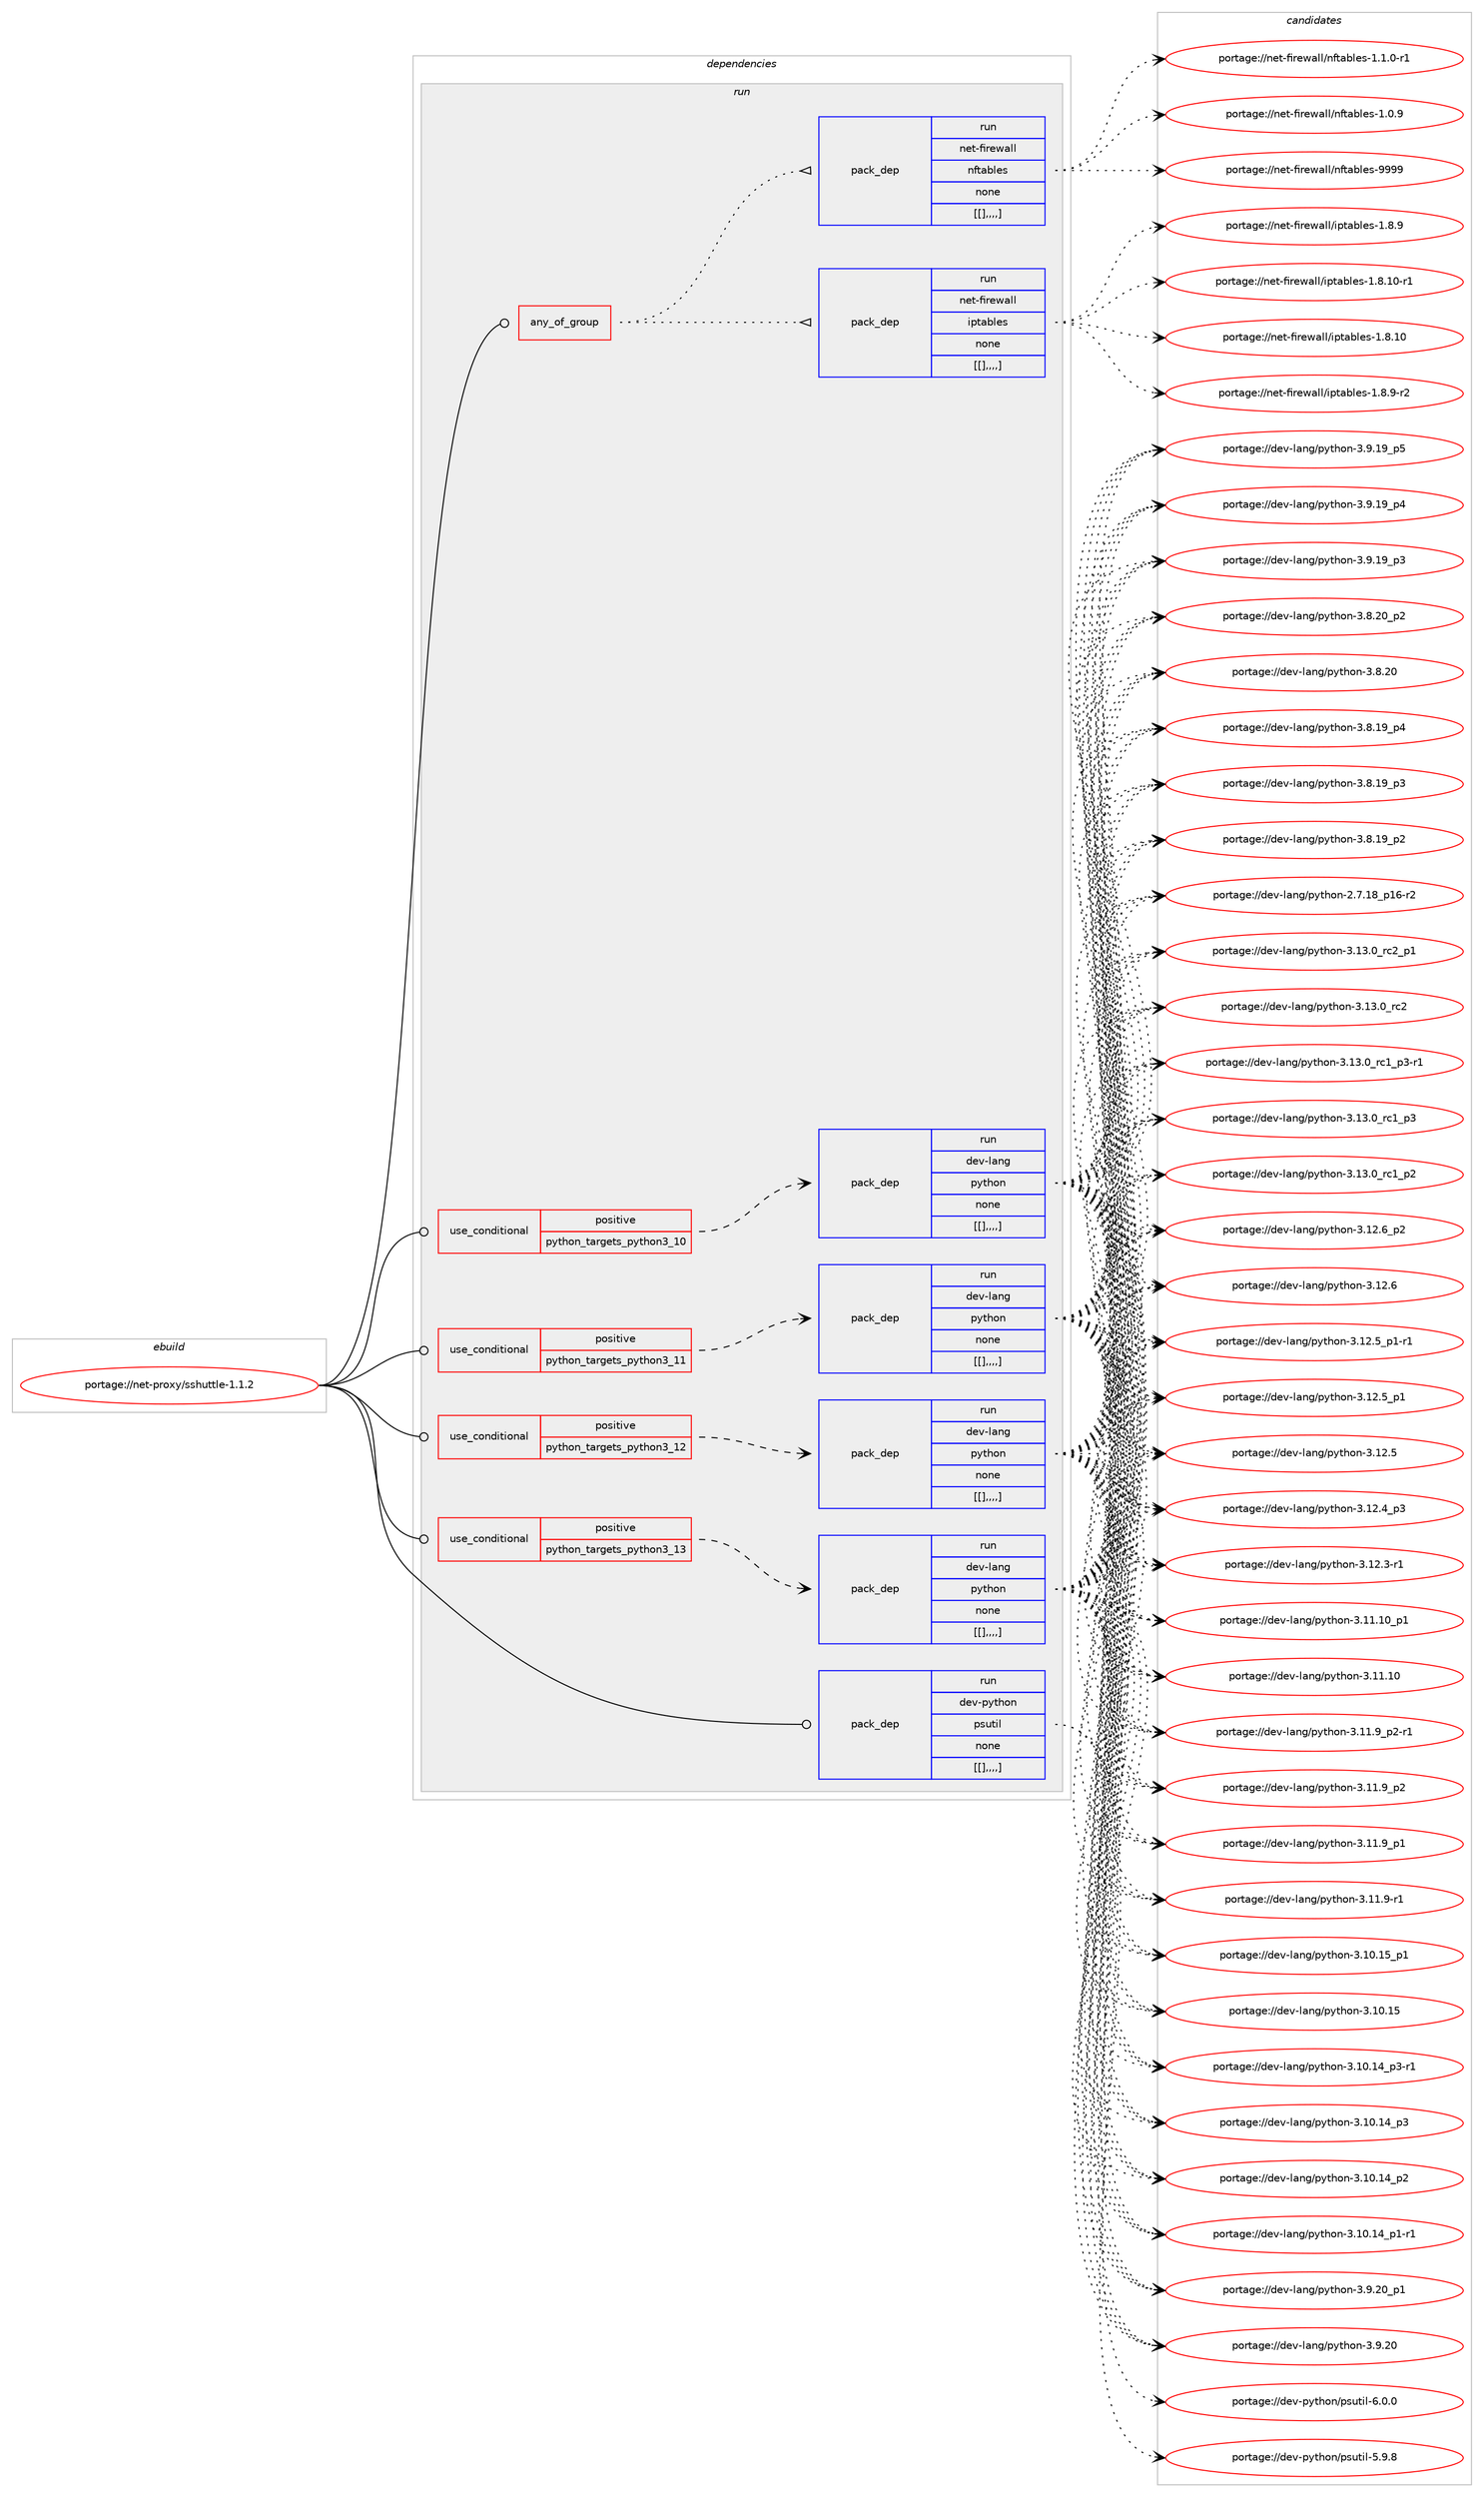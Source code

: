 digraph prolog {

# *************
# Graph options
# *************

newrank=true;
concentrate=true;
compound=true;
graph [rankdir=LR,fontname=Helvetica,fontsize=10,ranksep=1.5];#, ranksep=2.5, nodesep=0.2];
edge  [arrowhead=vee];
node  [fontname=Helvetica,fontsize=10];

# **********
# The ebuild
# **********

subgraph cluster_leftcol {
color=gray;
label=<<i>ebuild</i>>;
id [label="portage://net-proxy/sshuttle-1.1.2", color=red, width=4, href="../net-proxy/sshuttle-1.1.2.svg"];
}

# ****************
# The dependencies
# ****************

subgraph cluster_midcol {
color=gray;
label=<<i>dependencies</i>>;
subgraph cluster_compile {
fillcolor="#eeeeee";
style=filled;
label=<<i>compile</i>>;
}
subgraph cluster_compileandrun {
fillcolor="#eeeeee";
style=filled;
label=<<i>compile and run</i>>;
}
subgraph cluster_run {
fillcolor="#eeeeee";
style=filled;
label=<<i>run</i>>;
subgraph any2621 {
dependency394891 [label=<<TABLE BORDER="0" CELLBORDER="1" CELLSPACING="0" CELLPADDING="4"><TR><TD CELLPADDING="10">any_of_group</TD></TR></TABLE>>, shape=none, color=red];subgraph pack286696 {
dependency394892 [label=<<TABLE BORDER="0" CELLBORDER="1" CELLSPACING="0" CELLPADDING="4" WIDTH="220"><TR><TD ROWSPAN="6" CELLPADDING="30">pack_dep</TD></TR><TR><TD WIDTH="110">run</TD></TR><TR><TD>net-firewall</TD></TR><TR><TD>iptables</TD></TR><TR><TD>none</TD></TR><TR><TD>[[],,,,]</TD></TR></TABLE>>, shape=none, color=blue];
}
dependency394891:e -> dependency394892:w [weight=20,style="dotted",arrowhead="oinv"];
subgraph pack286697 {
dependency394893 [label=<<TABLE BORDER="0" CELLBORDER="1" CELLSPACING="0" CELLPADDING="4" WIDTH="220"><TR><TD ROWSPAN="6" CELLPADDING="30">pack_dep</TD></TR><TR><TD WIDTH="110">run</TD></TR><TR><TD>net-firewall</TD></TR><TR><TD>nftables</TD></TR><TR><TD>none</TD></TR><TR><TD>[[],,,,]</TD></TR></TABLE>>, shape=none, color=blue];
}
dependency394891:e -> dependency394893:w [weight=20,style="dotted",arrowhead="oinv"];
}
id:e -> dependency394891:w [weight=20,style="solid",arrowhead="odot"];
subgraph cond105385 {
dependency394894 [label=<<TABLE BORDER="0" CELLBORDER="1" CELLSPACING="0" CELLPADDING="4"><TR><TD ROWSPAN="3" CELLPADDING="10">use_conditional</TD></TR><TR><TD>positive</TD></TR><TR><TD>python_targets_python3_10</TD></TR></TABLE>>, shape=none, color=red];
subgraph pack286698 {
dependency394895 [label=<<TABLE BORDER="0" CELLBORDER="1" CELLSPACING="0" CELLPADDING="4" WIDTH="220"><TR><TD ROWSPAN="6" CELLPADDING="30">pack_dep</TD></TR><TR><TD WIDTH="110">run</TD></TR><TR><TD>dev-lang</TD></TR><TR><TD>python</TD></TR><TR><TD>none</TD></TR><TR><TD>[[],,,,]</TD></TR></TABLE>>, shape=none, color=blue];
}
dependency394894:e -> dependency394895:w [weight=20,style="dashed",arrowhead="vee"];
}
id:e -> dependency394894:w [weight=20,style="solid",arrowhead="odot"];
subgraph cond105386 {
dependency394896 [label=<<TABLE BORDER="0" CELLBORDER="1" CELLSPACING="0" CELLPADDING="4"><TR><TD ROWSPAN="3" CELLPADDING="10">use_conditional</TD></TR><TR><TD>positive</TD></TR><TR><TD>python_targets_python3_11</TD></TR></TABLE>>, shape=none, color=red];
subgraph pack286699 {
dependency394897 [label=<<TABLE BORDER="0" CELLBORDER="1" CELLSPACING="0" CELLPADDING="4" WIDTH="220"><TR><TD ROWSPAN="6" CELLPADDING="30">pack_dep</TD></TR><TR><TD WIDTH="110">run</TD></TR><TR><TD>dev-lang</TD></TR><TR><TD>python</TD></TR><TR><TD>none</TD></TR><TR><TD>[[],,,,]</TD></TR></TABLE>>, shape=none, color=blue];
}
dependency394896:e -> dependency394897:w [weight=20,style="dashed",arrowhead="vee"];
}
id:e -> dependency394896:w [weight=20,style="solid",arrowhead="odot"];
subgraph cond105387 {
dependency394898 [label=<<TABLE BORDER="0" CELLBORDER="1" CELLSPACING="0" CELLPADDING="4"><TR><TD ROWSPAN="3" CELLPADDING="10">use_conditional</TD></TR><TR><TD>positive</TD></TR><TR><TD>python_targets_python3_12</TD></TR></TABLE>>, shape=none, color=red];
subgraph pack286700 {
dependency394899 [label=<<TABLE BORDER="0" CELLBORDER="1" CELLSPACING="0" CELLPADDING="4" WIDTH="220"><TR><TD ROWSPAN="6" CELLPADDING="30">pack_dep</TD></TR><TR><TD WIDTH="110">run</TD></TR><TR><TD>dev-lang</TD></TR><TR><TD>python</TD></TR><TR><TD>none</TD></TR><TR><TD>[[],,,,]</TD></TR></TABLE>>, shape=none, color=blue];
}
dependency394898:e -> dependency394899:w [weight=20,style="dashed",arrowhead="vee"];
}
id:e -> dependency394898:w [weight=20,style="solid",arrowhead="odot"];
subgraph cond105388 {
dependency394900 [label=<<TABLE BORDER="0" CELLBORDER="1" CELLSPACING="0" CELLPADDING="4"><TR><TD ROWSPAN="3" CELLPADDING="10">use_conditional</TD></TR><TR><TD>positive</TD></TR><TR><TD>python_targets_python3_13</TD></TR></TABLE>>, shape=none, color=red];
subgraph pack286701 {
dependency394901 [label=<<TABLE BORDER="0" CELLBORDER="1" CELLSPACING="0" CELLPADDING="4" WIDTH="220"><TR><TD ROWSPAN="6" CELLPADDING="30">pack_dep</TD></TR><TR><TD WIDTH="110">run</TD></TR><TR><TD>dev-lang</TD></TR><TR><TD>python</TD></TR><TR><TD>none</TD></TR><TR><TD>[[],,,,]</TD></TR></TABLE>>, shape=none, color=blue];
}
dependency394900:e -> dependency394901:w [weight=20,style="dashed",arrowhead="vee"];
}
id:e -> dependency394900:w [weight=20,style="solid",arrowhead="odot"];
subgraph pack286702 {
dependency394902 [label=<<TABLE BORDER="0" CELLBORDER="1" CELLSPACING="0" CELLPADDING="4" WIDTH="220"><TR><TD ROWSPAN="6" CELLPADDING="30">pack_dep</TD></TR><TR><TD WIDTH="110">run</TD></TR><TR><TD>dev-python</TD></TR><TR><TD>psutil</TD></TR><TR><TD>none</TD></TR><TR><TD>[[],,,,]</TD></TR></TABLE>>, shape=none, color=blue];
}
id:e -> dependency394902:w [weight=20,style="solid",arrowhead="odot"];
}
}

# **************
# The candidates
# **************

subgraph cluster_choices {
rank=same;
color=gray;
label=<<i>candidates</i>>;

subgraph choice286696 {
color=black;
nodesep=1;
choice1101011164510210511410111997108108471051121169798108101115454946564649484511449 [label="portage://net-firewall/iptables-1.8.10-r1", color=red, width=4,href="../net-firewall/iptables-1.8.10-r1.svg"];
choice110101116451021051141011199710810847105112116979810810111545494656464948 [label="portage://net-firewall/iptables-1.8.10", color=red, width=4,href="../net-firewall/iptables-1.8.10.svg"];
choice11010111645102105114101119971081084710511211697981081011154549465646574511450 [label="portage://net-firewall/iptables-1.8.9-r2", color=red, width=4,href="../net-firewall/iptables-1.8.9-r2.svg"];
choice1101011164510210511410111997108108471051121169798108101115454946564657 [label="portage://net-firewall/iptables-1.8.9", color=red, width=4,href="../net-firewall/iptables-1.8.9.svg"];
dependency394892:e -> choice1101011164510210511410111997108108471051121169798108101115454946564649484511449:w [style=dotted,weight="100"];
dependency394892:e -> choice110101116451021051141011199710810847105112116979810810111545494656464948:w [style=dotted,weight="100"];
dependency394892:e -> choice11010111645102105114101119971081084710511211697981081011154549465646574511450:w [style=dotted,weight="100"];
dependency394892:e -> choice1101011164510210511410111997108108471051121169798108101115454946564657:w [style=dotted,weight="100"];
}
subgraph choice286697 {
color=black;
nodesep=1;
choice11010111645102105114101119971081084711010211697981081011154557575757 [label="portage://net-firewall/nftables-9999", color=red, width=4,href="../net-firewall/nftables-9999.svg"];
choice11010111645102105114101119971081084711010211697981081011154549464946484511449 [label="portage://net-firewall/nftables-1.1.0-r1", color=red, width=4,href="../net-firewall/nftables-1.1.0-r1.svg"];
choice1101011164510210511410111997108108471101021169798108101115454946484657 [label="portage://net-firewall/nftables-1.0.9", color=red, width=4,href="../net-firewall/nftables-1.0.9.svg"];
dependency394893:e -> choice11010111645102105114101119971081084711010211697981081011154557575757:w [style=dotted,weight="100"];
dependency394893:e -> choice11010111645102105114101119971081084711010211697981081011154549464946484511449:w [style=dotted,weight="100"];
dependency394893:e -> choice1101011164510210511410111997108108471101021169798108101115454946484657:w [style=dotted,weight="100"];
}
subgraph choice286698 {
color=black;
nodesep=1;
choice100101118451089711010347112121116104111110455146495146489511499509511249 [label="portage://dev-lang/python-3.13.0_rc2_p1", color=red, width=4,href="../dev-lang/python-3.13.0_rc2_p1.svg"];
choice10010111845108971101034711212111610411111045514649514648951149950 [label="portage://dev-lang/python-3.13.0_rc2", color=red, width=4,href="../dev-lang/python-3.13.0_rc2.svg"];
choice1001011184510897110103471121211161041111104551464951464895114994995112514511449 [label="portage://dev-lang/python-3.13.0_rc1_p3-r1", color=red, width=4,href="../dev-lang/python-3.13.0_rc1_p3-r1.svg"];
choice100101118451089711010347112121116104111110455146495146489511499499511251 [label="portage://dev-lang/python-3.13.0_rc1_p3", color=red, width=4,href="../dev-lang/python-3.13.0_rc1_p3.svg"];
choice100101118451089711010347112121116104111110455146495146489511499499511250 [label="portage://dev-lang/python-3.13.0_rc1_p2", color=red, width=4,href="../dev-lang/python-3.13.0_rc1_p2.svg"];
choice100101118451089711010347112121116104111110455146495046549511250 [label="portage://dev-lang/python-3.12.6_p2", color=red, width=4,href="../dev-lang/python-3.12.6_p2.svg"];
choice10010111845108971101034711212111610411111045514649504654 [label="portage://dev-lang/python-3.12.6", color=red, width=4,href="../dev-lang/python-3.12.6.svg"];
choice1001011184510897110103471121211161041111104551464950465395112494511449 [label="portage://dev-lang/python-3.12.5_p1-r1", color=red, width=4,href="../dev-lang/python-3.12.5_p1-r1.svg"];
choice100101118451089711010347112121116104111110455146495046539511249 [label="portage://dev-lang/python-3.12.5_p1", color=red, width=4,href="../dev-lang/python-3.12.5_p1.svg"];
choice10010111845108971101034711212111610411111045514649504653 [label="portage://dev-lang/python-3.12.5", color=red, width=4,href="../dev-lang/python-3.12.5.svg"];
choice100101118451089711010347112121116104111110455146495046529511251 [label="portage://dev-lang/python-3.12.4_p3", color=red, width=4,href="../dev-lang/python-3.12.4_p3.svg"];
choice100101118451089711010347112121116104111110455146495046514511449 [label="portage://dev-lang/python-3.12.3-r1", color=red, width=4,href="../dev-lang/python-3.12.3-r1.svg"];
choice10010111845108971101034711212111610411111045514649494649489511249 [label="portage://dev-lang/python-3.11.10_p1", color=red, width=4,href="../dev-lang/python-3.11.10_p1.svg"];
choice1001011184510897110103471121211161041111104551464949464948 [label="portage://dev-lang/python-3.11.10", color=red, width=4,href="../dev-lang/python-3.11.10.svg"];
choice1001011184510897110103471121211161041111104551464949465795112504511449 [label="portage://dev-lang/python-3.11.9_p2-r1", color=red, width=4,href="../dev-lang/python-3.11.9_p2-r1.svg"];
choice100101118451089711010347112121116104111110455146494946579511250 [label="portage://dev-lang/python-3.11.9_p2", color=red, width=4,href="../dev-lang/python-3.11.9_p2.svg"];
choice100101118451089711010347112121116104111110455146494946579511249 [label="portage://dev-lang/python-3.11.9_p1", color=red, width=4,href="../dev-lang/python-3.11.9_p1.svg"];
choice100101118451089711010347112121116104111110455146494946574511449 [label="portage://dev-lang/python-3.11.9-r1", color=red, width=4,href="../dev-lang/python-3.11.9-r1.svg"];
choice10010111845108971101034711212111610411111045514649484649539511249 [label="portage://dev-lang/python-3.10.15_p1", color=red, width=4,href="../dev-lang/python-3.10.15_p1.svg"];
choice1001011184510897110103471121211161041111104551464948464953 [label="portage://dev-lang/python-3.10.15", color=red, width=4,href="../dev-lang/python-3.10.15.svg"];
choice100101118451089711010347112121116104111110455146494846495295112514511449 [label="portage://dev-lang/python-3.10.14_p3-r1", color=red, width=4,href="../dev-lang/python-3.10.14_p3-r1.svg"];
choice10010111845108971101034711212111610411111045514649484649529511251 [label="portage://dev-lang/python-3.10.14_p3", color=red, width=4,href="../dev-lang/python-3.10.14_p3.svg"];
choice10010111845108971101034711212111610411111045514649484649529511250 [label="portage://dev-lang/python-3.10.14_p2", color=red, width=4,href="../dev-lang/python-3.10.14_p2.svg"];
choice100101118451089711010347112121116104111110455146494846495295112494511449 [label="portage://dev-lang/python-3.10.14_p1-r1", color=red, width=4,href="../dev-lang/python-3.10.14_p1-r1.svg"];
choice100101118451089711010347112121116104111110455146574650489511249 [label="portage://dev-lang/python-3.9.20_p1", color=red, width=4,href="../dev-lang/python-3.9.20_p1.svg"];
choice10010111845108971101034711212111610411111045514657465048 [label="portage://dev-lang/python-3.9.20", color=red, width=4,href="../dev-lang/python-3.9.20.svg"];
choice100101118451089711010347112121116104111110455146574649579511253 [label="portage://dev-lang/python-3.9.19_p5", color=red, width=4,href="../dev-lang/python-3.9.19_p5.svg"];
choice100101118451089711010347112121116104111110455146574649579511252 [label="portage://dev-lang/python-3.9.19_p4", color=red, width=4,href="../dev-lang/python-3.9.19_p4.svg"];
choice100101118451089711010347112121116104111110455146574649579511251 [label="portage://dev-lang/python-3.9.19_p3", color=red, width=4,href="../dev-lang/python-3.9.19_p3.svg"];
choice100101118451089711010347112121116104111110455146564650489511250 [label="portage://dev-lang/python-3.8.20_p2", color=red, width=4,href="../dev-lang/python-3.8.20_p2.svg"];
choice10010111845108971101034711212111610411111045514656465048 [label="portage://dev-lang/python-3.8.20", color=red, width=4,href="../dev-lang/python-3.8.20.svg"];
choice100101118451089711010347112121116104111110455146564649579511252 [label="portage://dev-lang/python-3.8.19_p4", color=red, width=4,href="../dev-lang/python-3.8.19_p4.svg"];
choice100101118451089711010347112121116104111110455146564649579511251 [label="portage://dev-lang/python-3.8.19_p3", color=red, width=4,href="../dev-lang/python-3.8.19_p3.svg"];
choice100101118451089711010347112121116104111110455146564649579511250 [label="portage://dev-lang/python-3.8.19_p2", color=red, width=4,href="../dev-lang/python-3.8.19_p2.svg"];
choice100101118451089711010347112121116104111110455046554649569511249544511450 [label="portage://dev-lang/python-2.7.18_p16-r2", color=red, width=4,href="../dev-lang/python-2.7.18_p16-r2.svg"];
dependency394895:e -> choice100101118451089711010347112121116104111110455146495146489511499509511249:w [style=dotted,weight="100"];
dependency394895:e -> choice10010111845108971101034711212111610411111045514649514648951149950:w [style=dotted,weight="100"];
dependency394895:e -> choice1001011184510897110103471121211161041111104551464951464895114994995112514511449:w [style=dotted,weight="100"];
dependency394895:e -> choice100101118451089711010347112121116104111110455146495146489511499499511251:w [style=dotted,weight="100"];
dependency394895:e -> choice100101118451089711010347112121116104111110455146495146489511499499511250:w [style=dotted,weight="100"];
dependency394895:e -> choice100101118451089711010347112121116104111110455146495046549511250:w [style=dotted,weight="100"];
dependency394895:e -> choice10010111845108971101034711212111610411111045514649504654:w [style=dotted,weight="100"];
dependency394895:e -> choice1001011184510897110103471121211161041111104551464950465395112494511449:w [style=dotted,weight="100"];
dependency394895:e -> choice100101118451089711010347112121116104111110455146495046539511249:w [style=dotted,weight="100"];
dependency394895:e -> choice10010111845108971101034711212111610411111045514649504653:w [style=dotted,weight="100"];
dependency394895:e -> choice100101118451089711010347112121116104111110455146495046529511251:w [style=dotted,weight="100"];
dependency394895:e -> choice100101118451089711010347112121116104111110455146495046514511449:w [style=dotted,weight="100"];
dependency394895:e -> choice10010111845108971101034711212111610411111045514649494649489511249:w [style=dotted,weight="100"];
dependency394895:e -> choice1001011184510897110103471121211161041111104551464949464948:w [style=dotted,weight="100"];
dependency394895:e -> choice1001011184510897110103471121211161041111104551464949465795112504511449:w [style=dotted,weight="100"];
dependency394895:e -> choice100101118451089711010347112121116104111110455146494946579511250:w [style=dotted,weight="100"];
dependency394895:e -> choice100101118451089711010347112121116104111110455146494946579511249:w [style=dotted,weight="100"];
dependency394895:e -> choice100101118451089711010347112121116104111110455146494946574511449:w [style=dotted,weight="100"];
dependency394895:e -> choice10010111845108971101034711212111610411111045514649484649539511249:w [style=dotted,weight="100"];
dependency394895:e -> choice1001011184510897110103471121211161041111104551464948464953:w [style=dotted,weight="100"];
dependency394895:e -> choice100101118451089711010347112121116104111110455146494846495295112514511449:w [style=dotted,weight="100"];
dependency394895:e -> choice10010111845108971101034711212111610411111045514649484649529511251:w [style=dotted,weight="100"];
dependency394895:e -> choice10010111845108971101034711212111610411111045514649484649529511250:w [style=dotted,weight="100"];
dependency394895:e -> choice100101118451089711010347112121116104111110455146494846495295112494511449:w [style=dotted,weight="100"];
dependency394895:e -> choice100101118451089711010347112121116104111110455146574650489511249:w [style=dotted,weight="100"];
dependency394895:e -> choice10010111845108971101034711212111610411111045514657465048:w [style=dotted,weight="100"];
dependency394895:e -> choice100101118451089711010347112121116104111110455146574649579511253:w [style=dotted,weight="100"];
dependency394895:e -> choice100101118451089711010347112121116104111110455146574649579511252:w [style=dotted,weight="100"];
dependency394895:e -> choice100101118451089711010347112121116104111110455146574649579511251:w [style=dotted,weight="100"];
dependency394895:e -> choice100101118451089711010347112121116104111110455146564650489511250:w [style=dotted,weight="100"];
dependency394895:e -> choice10010111845108971101034711212111610411111045514656465048:w [style=dotted,weight="100"];
dependency394895:e -> choice100101118451089711010347112121116104111110455146564649579511252:w [style=dotted,weight="100"];
dependency394895:e -> choice100101118451089711010347112121116104111110455146564649579511251:w [style=dotted,weight="100"];
dependency394895:e -> choice100101118451089711010347112121116104111110455146564649579511250:w [style=dotted,weight="100"];
dependency394895:e -> choice100101118451089711010347112121116104111110455046554649569511249544511450:w [style=dotted,weight="100"];
}
subgraph choice286699 {
color=black;
nodesep=1;
choice100101118451089711010347112121116104111110455146495146489511499509511249 [label="portage://dev-lang/python-3.13.0_rc2_p1", color=red, width=4,href="../dev-lang/python-3.13.0_rc2_p1.svg"];
choice10010111845108971101034711212111610411111045514649514648951149950 [label="portage://dev-lang/python-3.13.0_rc2", color=red, width=4,href="../dev-lang/python-3.13.0_rc2.svg"];
choice1001011184510897110103471121211161041111104551464951464895114994995112514511449 [label="portage://dev-lang/python-3.13.0_rc1_p3-r1", color=red, width=4,href="../dev-lang/python-3.13.0_rc1_p3-r1.svg"];
choice100101118451089711010347112121116104111110455146495146489511499499511251 [label="portage://dev-lang/python-3.13.0_rc1_p3", color=red, width=4,href="../dev-lang/python-3.13.0_rc1_p3.svg"];
choice100101118451089711010347112121116104111110455146495146489511499499511250 [label="portage://dev-lang/python-3.13.0_rc1_p2", color=red, width=4,href="../dev-lang/python-3.13.0_rc1_p2.svg"];
choice100101118451089711010347112121116104111110455146495046549511250 [label="portage://dev-lang/python-3.12.6_p2", color=red, width=4,href="../dev-lang/python-3.12.6_p2.svg"];
choice10010111845108971101034711212111610411111045514649504654 [label="portage://dev-lang/python-3.12.6", color=red, width=4,href="../dev-lang/python-3.12.6.svg"];
choice1001011184510897110103471121211161041111104551464950465395112494511449 [label="portage://dev-lang/python-3.12.5_p1-r1", color=red, width=4,href="../dev-lang/python-3.12.5_p1-r1.svg"];
choice100101118451089711010347112121116104111110455146495046539511249 [label="portage://dev-lang/python-3.12.5_p1", color=red, width=4,href="../dev-lang/python-3.12.5_p1.svg"];
choice10010111845108971101034711212111610411111045514649504653 [label="portage://dev-lang/python-3.12.5", color=red, width=4,href="../dev-lang/python-3.12.5.svg"];
choice100101118451089711010347112121116104111110455146495046529511251 [label="portage://dev-lang/python-3.12.4_p3", color=red, width=4,href="../dev-lang/python-3.12.4_p3.svg"];
choice100101118451089711010347112121116104111110455146495046514511449 [label="portage://dev-lang/python-3.12.3-r1", color=red, width=4,href="../dev-lang/python-3.12.3-r1.svg"];
choice10010111845108971101034711212111610411111045514649494649489511249 [label="portage://dev-lang/python-3.11.10_p1", color=red, width=4,href="../dev-lang/python-3.11.10_p1.svg"];
choice1001011184510897110103471121211161041111104551464949464948 [label="portage://dev-lang/python-3.11.10", color=red, width=4,href="../dev-lang/python-3.11.10.svg"];
choice1001011184510897110103471121211161041111104551464949465795112504511449 [label="portage://dev-lang/python-3.11.9_p2-r1", color=red, width=4,href="../dev-lang/python-3.11.9_p2-r1.svg"];
choice100101118451089711010347112121116104111110455146494946579511250 [label="portage://dev-lang/python-3.11.9_p2", color=red, width=4,href="../dev-lang/python-3.11.9_p2.svg"];
choice100101118451089711010347112121116104111110455146494946579511249 [label="portage://dev-lang/python-3.11.9_p1", color=red, width=4,href="../dev-lang/python-3.11.9_p1.svg"];
choice100101118451089711010347112121116104111110455146494946574511449 [label="portage://dev-lang/python-3.11.9-r1", color=red, width=4,href="../dev-lang/python-3.11.9-r1.svg"];
choice10010111845108971101034711212111610411111045514649484649539511249 [label="portage://dev-lang/python-3.10.15_p1", color=red, width=4,href="../dev-lang/python-3.10.15_p1.svg"];
choice1001011184510897110103471121211161041111104551464948464953 [label="portage://dev-lang/python-3.10.15", color=red, width=4,href="../dev-lang/python-3.10.15.svg"];
choice100101118451089711010347112121116104111110455146494846495295112514511449 [label="portage://dev-lang/python-3.10.14_p3-r1", color=red, width=4,href="../dev-lang/python-3.10.14_p3-r1.svg"];
choice10010111845108971101034711212111610411111045514649484649529511251 [label="portage://dev-lang/python-3.10.14_p3", color=red, width=4,href="../dev-lang/python-3.10.14_p3.svg"];
choice10010111845108971101034711212111610411111045514649484649529511250 [label="portage://dev-lang/python-3.10.14_p2", color=red, width=4,href="../dev-lang/python-3.10.14_p2.svg"];
choice100101118451089711010347112121116104111110455146494846495295112494511449 [label="portage://dev-lang/python-3.10.14_p1-r1", color=red, width=4,href="../dev-lang/python-3.10.14_p1-r1.svg"];
choice100101118451089711010347112121116104111110455146574650489511249 [label="portage://dev-lang/python-3.9.20_p1", color=red, width=4,href="../dev-lang/python-3.9.20_p1.svg"];
choice10010111845108971101034711212111610411111045514657465048 [label="portage://dev-lang/python-3.9.20", color=red, width=4,href="../dev-lang/python-3.9.20.svg"];
choice100101118451089711010347112121116104111110455146574649579511253 [label="portage://dev-lang/python-3.9.19_p5", color=red, width=4,href="../dev-lang/python-3.9.19_p5.svg"];
choice100101118451089711010347112121116104111110455146574649579511252 [label="portage://dev-lang/python-3.9.19_p4", color=red, width=4,href="../dev-lang/python-3.9.19_p4.svg"];
choice100101118451089711010347112121116104111110455146574649579511251 [label="portage://dev-lang/python-3.9.19_p3", color=red, width=4,href="../dev-lang/python-3.9.19_p3.svg"];
choice100101118451089711010347112121116104111110455146564650489511250 [label="portage://dev-lang/python-3.8.20_p2", color=red, width=4,href="../dev-lang/python-3.8.20_p2.svg"];
choice10010111845108971101034711212111610411111045514656465048 [label="portage://dev-lang/python-3.8.20", color=red, width=4,href="../dev-lang/python-3.8.20.svg"];
choice100101118451089711010347112121116104111110455146564649579511252 [label="portage://dev-lang/python-3.8.19_p4", color=red, width=4,href="../dev-lang/python-3.8.19_p4.svg"];
choice100101118451089711010347112121116104111110455146564649579511251 [label="portage://dev-lang/python-3.8.19_p3", color=red, width=4,href="../dev-lang/python-3.8.19_p3.svg"];
choice100101118451089711010347112121116104111110455146564649579511250 [label="portage://dev-lang/python-3.8.19_p2", color=red, width=4,href="../dev-lang/python-3.8.19_p2.svg"];
choice100101118451089711010347112121116104111110455046554649569511249544511450 [label="portage://dev-lang/python-2.7.18_p16-r2", color=red, width=4,href="../dev-lang/python-2.7.18_p16-r2.svg"];
dependency394897:e -> choice100101118451089711010347112121116104111110455146495146489511499509511249:w [style=dotted,weight="100"];
dependency394897:e -> choice10010111845108971101034711212111610411111045514649514648951149950:w [style=dotted,weight="100"];
dependency394897:e -> choice1001011184510897110103471121211161041111104551464951464895114994995112514511449:w [style=dotted,weight="100"];
dependency394897:e -> choice100101118451089711010347112121116104111110455146495146489511499499511251:w [style=dotted,weight="100"];
dependency394897:e -> choice100101118451089711010347112121116104111110455146495146489511499499511250:w [style=dotted,weight="100"];
dependency394897:e -> choice100101118451089711010347112121116104111110455146495046549511250:w [style=dotted,weight="100"];
dependency394897:e -> choice10010111845108971101034711212111610411111045514649504654:w [style=dotted,weight="100"];
dependency394897:e -> choice1001011184510897110103471121211161041111104551464950465395112494511449:w [style=dotted,weight="100"];
dependency394897:e -> choice100101118451089711010347112121116104111110455146495046539511249:w [style=dotted,weight="100"];
dependency394897:e -> choice10010111845108971101034711212111610411111045514649504653:w [style=dotted,weight="100"];
dependency394897:e -> choice100101118451089711010347112121116104111110455146495046529511251:w [style=dotted,weight="100"];
dependency394897:e -> choice100101118451089711010347112121116104111110455146495046514511449:w [style=dotted,weight="100"];
dependency394897:e -> choice10010111845108971101034711212111610411111045514649494649489511249:w [style=dotted,weight="100"];
dependency394897:e -> choice1001011184510897110103471121211161041111104551464949464948:w [style=dotted,weight="100"];
dependency394897:e -> choice1001011184510897110103471121211161041111104551464949465795112504511449:w [style=dotted,weight="100"];
dependency394897:e -> choice100101118451089711010347112121116104111110455146494946579511250:w [style=dotted,weight="100"];
dependency394897:e -> choice100101118451089711010347112121116104111110455146494946579511249:w [style=dotted,weight="100"];
dependency394897:e -> choice100101118451089711010347112121116104111110455146494946574511449:w [style=dotted,weight="100"];
dependency394897:e -> choice10010111845108971101034711212111610411111045514649484649539511249:w [style=dotted,weight="100"];
dependency394897:e -> choice1001011184510897110103471121211161041111104551464948464953:w [style=dotted,weight="100"];
dependency394897:e -> choice100101118451089711010347112121116104111110455146494846495295112514511449:w [style=dotted,weight="100"];
dependency394897:e -> choice10010111845108971101034711212111610411111045514649484649529511251:w [style=dotted,weight="100"];
dependency394897:e -> choice10010111845108971101034711212111610411111045514649484649529511250:w [style=dotted,weight="100"];
dependency394897:e -> choice100101118451089711010347112121116104111110455146494846495295112494511449:w [style=dotted,weight="100"];
dependency394897:e -> choice100101118451089711010347112121116104111110455146574650489511249:w [style=dotted,weight="100"];
dependency394897:e -> choice10010111845108971101034711212111610411111045514657465048:w [style=dotted,weight="100"];
dependency394897:e -> choice100101118451089711010347112121116104111110455146574649579511253:w [style=dotted,weight="100"];
dependency394897:e -> choice100101118451089711010347112121116104111110455146574649579511252:w [style=dotted,weight="100"];
dependency394897:e -> choice100101118451089711010347112121116104111110455146574649579511251:w [style=dotted,weight="100"];
dependency394897:e -> choice100101118451089711010347112121116104111110455146564650489511250:w [style=dotted,weight="100"];
dependency394897:e -> choice10010111845108971101034711212111610411111045514656465048:w [style=dotted,weight="100"];
dependency394897:e -> choice100101118451089711010347112121116104111110455146564649579511252:w [style=dotted,weight="100"];
dependency394897:e -> choice100101118451089711010347112121116104111110455146564649579511251:w [style=dotted,weight="100"];
dependency394897:e -> choice100101118451089711010347112121116104111110455146564649579511250:w [style=dotted,weight="100"];
dependency394897:e -> choice100101118451089711010347112121116104111110455046554649569511249544511450:w [style=dotted,weight="100"];
}
subgraph choice286700 {
color=black;
nodesep=1;
choice100101118451089711010347112121116104111110455146495146489511499509511249 [label="portage://dev-lang/python-3.13.0_rc2_p1", color=red, width=4,href="../dev-lang/python-3.13.0_rc2_p1.svg"];
choice10010111845108971101034711212111610411111045514649514648951149950 [label="portage://dev-lang/python-3.13.0_rc2", color=red, width=4,href="../dev-lang/python-3.13.0_rc2.svg"];
choice1001011184510897110103471121211161041111104551464951464895114994995112514511449 [label="portage://dev-lang/python-3.13.0_rc1_p3-r1", color=red, width=4,href="../dev-lang/python-3.13.0_rc1_p3-r1.svg"];
choice100101118451089711010347112121116104111110455146495146489511499499511251 [label="portage://dev-lang/python-3.13.0_rc1_p3", color=red, width=4,href="../dev-lang/python-3.13.0_rc1_p3.svg"];
choice100101118451089711010347112121116104111110455146495146489511499499511250 [label="portage://dev-lang/python-3.13.0_rc1_p2", color=red, width=4,href="../dev-lang/python-3.13.0_rc1_p2.svg"];
choice100101118451089711010347112121116104111110455146495046549511250 [label="portage://dev-lang/python-3.12.6_p2", color=red, width=4,href="../dev-lang/python-3.12.6_p2.svg"];
choice10010111845108971101034711212111610411111045514649504654 [label="portage://dev-lang/python-3.12.6", color=red, width=4,href="../dev-lang/python-3.12.6.svg"];
choice1001011184510897110103471121211161041111104551464950465395112494511449 [label="portage://dev-lang/python-3.12.5_p1-r1", color=red, width=4,href="../dev-lang/python-3.12.5_p1-r1.svg"];
choice100101118451089711010347112121116104111110455146495046539511249 [label="portage://dev-lang/python-3.12.5_p1", color=red, width=4,href="../dev-lang/python-3.12.5_p1.svg"];
choice10010111845108971101034711212111610411111045514649504653 [label="portage://dev-lang/python-3.12.5", color=red, width=4,href="../dev-lang/python-3.12.5.svg"];
choice100101118451089711010347112121116104111110455146495046529511251 [label="portage://dev-lang/python-3.12.4_p3", color=red, width=4,href="../dev-lang/python-3.12.4_p3.svg"];
choice100101118451089711010347112121116104111110455146495046514511449 [label="portage://dev-lang/python-3.12.3-r1", color=red, width=4,href="../dev-lang/python-3.12.3-r1.svg"];
choice10010111845108971101034711212111610411111045514649494649489511249 [label="portage://dev-lang/python-3.11.10_p1", color=red, width=4,href="../dev-lang/python-3.11.10_p1.svg"];
choice1001011184510897110103471121211161041111104551464949464948 [label="portage://dev-lang/python-3.11.10", color=red, width=4,href="../dev-lang/python-3.11.10.svg"];
choice1001011184510897110103471121211161041111104551464949465795112504511449 [label="portage://dev-lang/python-3.11.9_p2-r1", color=red, width=4,href="../dev-lang/python-3.11.9_p2-r1.svg"];
choice100101118451089711010347112121116104111110455146494946579511250 [label="portage://dev-lang/python-3.11.9_p2", color=red, width=4,href="../dev-lang/python-3.11.9_p2.svg"];
choice100101118451089711010347112121116104111110455146494946579511249 [label="portage://dev-lang/python-3.11.9_p1", color=red, width=4,href="../dev-lang/python-3.11.9_p1.svg"];
choice100101118451089711010347112121116104111110455146494946574511449 [label="portage://dev-lang/python-3.11.9-r1", color=red, width=4,href="../dev-lang/python-3.11.9-r1.svg"];
choice10010111845108971101034711212111610411111045514649484649539511249 [label="portage://dev-lang/python-3.10.15_p1", color=red, width=4,href="../dev-lang/python-3.10.15_p1.svg"];
choice1001011184510897110103471121211161041111104551464948464953 [label="portage://dev-lang/python-3.10.15", color=red, width=4,href="../dev-lang/python-3.10.15.svg"];
choice100101118451089711010347112121116104111110455146494846495295112514511449 [label="portage://dev-lang/python-3.10.14_p3-r1", color=red, width=4,href="../dev-lang/python-3.10.14_p3-r1.svg"];
choice10010111845108971101034711212111610411111045514649484649529511251 [label="portage://dev-lang/python-3.10.14_p3", color=red, width=4,href="../dev-lang/python-3.10.14_p3.svg"];
choice10010111845108971101034711212111610411111045514649484649529511250 [label="portage://dev-lang/python-3.10.14_p2", color=red, width=4,href="../dev-lang/python-3.10.14_p2.svg"];
choice100101118451089711010347112121116104111110455146494846495295112494511449 [label="portage://dev-lang/python-3.10.14_p1-r1", color=red, width=4,href="../dev-lang/python-3.10.14_p1-r1.svg"];
choice100101118451089711010347112121116104111110455146574650489511249 [label="portage://dev-lang/python-3.9.20_p1", color=red, width=4,href="../dev-lang/python-3.9.20_p1.svg"];
choice10010111845108971101034711212111610411111045514657465048 [label="portage://dev-lang/python-3.9.20", color=red, width=4,href="../dev-lang/python-3.9.20.svg"];
choice100101118451089711010347112121116104111110455146574649579511253 [label="portage://dev-lang/python-3.9.19_p5", color=red, width=4,href="../dev-lang/python-3.9.19_p5.svg"];
choice100101118451089711010347112121116104111110455146574649579511252 [label="portage://dev-lang/python-3.9.19_p4", color=red, width=4,href="../dev-lang/python-3.9.19_p4.svg"];
choice100101118451089711010347112121116104111110455146574649579511251 [label="portage://dev-lang/python-3.9.19_p3", color=red, width=4,href="../dev-lang/python-3.9.19_p3.svg"];
choice100101118451089711010347112121116104111110455146564650489511250 [label="portage://dev-lang/python-3.8.20_p2", color=red, width=4,href="../dev-lang/python-3.8.20_p2.svg"];
choice10010111845108971101034711212111610411111045514656465048 [label="portage://dev-lang/python-3.8.20", color=red, width=4,href="../dev-lang/python-3.8.20.svg"];
choice100101118451089711010347112121116104111110455146564649579511252 [label="portage://dev-lang/python-3.8.19_p4", color=red, width=4,href="../dev-lang/python-3.8.19_p4.svg"];
choice100101118451089711010347112121116104111110455146564649579511251 [label="portage://dev-lang/python-3.8.19_p3", color=red, width=4,href="../dev-lang/python-3.8.19_p3.svg"];
choice100101118451089711010347112121116104111110455146564649579511250 [label="portage://dev-lang/python-3.8.19_p2", color=red, width=4,href="../dev-lang/python-3.8.19_p2.svg"];
choice100101118451089711010347112121116104111110455046554649569511249544511450 [label="portage://dev-lang/python-2.7.18_p16-r2", color=red, width=4,href="../dev-lang/python-2.7.18_p16-r2.svg"];
dependency394899:e -> choice100101118451089711010347112121116104111110455146495146489511499509511249:w [style=dotted,weight="100"];
dependency394899:e -> choice10010111845108971101034711212111610411111045514649514648951149950:w [style=dotted,weight="100"];
dependency394899:e -> choice1001011184510897110103471121211161041111104551464951464895114994995112514511449:w [style=dotted,weight="100"];
dependency394899:e -> choice100101118451089711010347112121116104111110455146495146489511499499511251:w [style=dotted,weight="100"];
dependency394899:e -> choice100101118451089711010347112121116104111110455146495146489511499499511250:w [style=dotted,weight="100"];
dependency394899:e -> choice100101118451089711010347112121116104111110455146495046549511250:w [style=dotted,weight="100"];
dependency394899:e -> choice10010111845108971101034711212111610411111045514649504654:w [style=dotted,weight="100"];
dependency394899:e -> choice1001011184510897110103471121211161041111104551464950465395112494511449:w [style=dotted,weight="100"];
dependency394899:e -> choice100101118451089711010347112121116104111110455146495046539511249:w [style=dotted,weight="100"];
dependency394899:e -> choice10010111845108971101034711212111610411111045514649504653:w [style=dotted,weight="100"];
dependency394899:e -> choice100101118451089711010347112121116104111110455146495046529511251:w [style=dotted,weight="100"];
dependency394899:e -> choice100101118451089711010347112121116104111110455146495046514511449:w [style=dotted,weight="100"];
dependency394899:e -> choice10010111845108971101034711212111610411111045514649494649489511249:w [style=dotted,weight="100"];
dependency394899:e -> choice1001011184510897110103471121211161041111104551464949464948:w [style=dotted,weight="100"];
dependency394899:e -> choice1001011184510897110103471121211161041111104551464949465795112504511449:w [style=dotted,weight="100"];
dependency394899:e -> choice100101118451089711010347112121116104111110455146494946579511250:w [style=dotted,weight="100"];
dependency394899:e -> choice100101118451089711010347112121116104111110455146494946579511249:w [style=dotted,weight="100"];
dependency394899:e -> choice100101118451089711010347112121116104111110455146494946574511449:w [style=dotted,weight="100"];
dependency394899:e -> choice10010111845108971101034711212111610411111045514649484649539511249:w [style=dotted,weight="100"];
dependency394899:e -> choice1001011184510897110103471121211161041111104551464948464953:w [style=dotted,weight="100"];
dependency394899:e -> choice100101118451089711010347112121116104111110455146494846495295112514511449:w [style=dotted,weight="100"];
dependency394899:e -> choice10010111845108971101034711212111610411111045514649484649529511251:w [style=dotted,weight="100"];
dependency394899:e -> choice10010111845108971101034711212111610411111045514649484649529511250:w [style=dotted,weight="100"];
dependency394899:e -> choice100101118451089711010347112121116104111110455146494846495295112494511449:w [style=dotted,weight="100"];
dependency394899:e -> choice100101118451089711010347112121116104111110455146574650489511249:w [style=dotted,weight="100"];
dependency394899:e -> choice10010111845108971101034711212111610411111045514657465048:w [style=dotted,weight="100"];
dependency394899:e -> choice100101118451089711010347112121116104111110455146574649579511253:w [style=dotted,weight="100"];
dependency394899:e -> choice100101118451089711010347112121116104111110455146574649579511252:w [style=dotted,weight="100"];
dependency394899:e -> choice100101118451089711010347112121116104111110455146574649579511251:w [style=dotted,weight="100"];
dependency394899:e -> choice100101118451089711010347112121116104111110455146564650489511250:w [style=dotted,weight="100"];
dependency394899:e -> choice10010111845108971101034711212111610411111045514656465048:w [style=dotted,weight="100"];
dependency394899:e -> choice100101118451089711010347112121116104111110455146564649579511252:w [style=dotted,weight="100"];
dependency394899:e -> choice100101118451089711010347112121116104111110455146564649579511251:w [style=dotted,weight="100"];
dependency394899:e -> choice100101118451089711010347112121116104111110455146564649579511250:w [style=dotted,weight="100"];
dependency394899:e -> choice100101118451089711010347112121116104111110455046554649569511249544511450:w [style=dotted,weight="100"];
}
subgraph choice286701 {
color=black;
nodesep=1;
choice100101118451089711010347112121116104111110455146495146489511499509511249 [label="portage://dev-lang/python-3.13.0_rc2_p1", color=red, width=4,href="../dev-lang/python-3.13.0_rc2_p1.svg"];
choice10010111845108971101034711212111610411111045514649514648951149950 [label="portage://dev-lang/python-3.13.0_rc2", color=red, width=4,href="../dev-lang/python-3.13.0_rc2.svg"];
choice1001011184510897110103471121211161041111104551464951464895114994995112514511449 [label="portage://dev-lang/python-3.13.0_rc1_p3-r1", color=red, width=4,href="../dev-lang/python-3.13.0_rc1_p3-r1.svg"];
choice100101118451089711010347112121116104111110455146495146489511499499511251 [label="portage://dev-lang/python-3.13.0_rc1_p3", color=red, width=4,href="../dev-lang/python-3.13.0_rc1_p3.svg"];
choice100101118451089711010347112121116104111110455146495146489511499499511250 [label="portage://dev-lang/python-3.13.0_rc1_p2", color=red, width=4,href="../dev-lang/python-3.13.0_rc1_p2.svg"];
choice100101118451089711010347112121116104111110455146495046549511250 [label="portage://dev-lang/python-3.12.6_p2", color=red, width=4,href="../dev-lang/python-3.12.6_p2.svg"];
choice10010111845108971101034711212111610411111045514649504654 [label="portage://dev-lang/python-3.12.6", color=red, width=4,href="../dev-lang/python-3.12.6.svg"];
choice1001011184510897110103471121211161041111104551464950465395112494511449 [label="portage://dev-lang/python-3.12.5_p1-r1", color=red, width=4,href="../dev-lang/python-3.12.5_p1-r1.svg"];
choice100101118451089711010347112121116104111110455146495046539511249 [label="portage://dev-lang/python-3.12.5_p1", color=red, width=4,href="../dev-lang/python-3.12.5_p1.svg"];
choice10010111845108971101034711212111610411111045514649504653 [label="portage://dev-lang/python-3.12.5", color=red, width=4,href="../dev-lang/python-3.12.5.svg"];
choice100101118451089711010347112121116104111110455146495046529511251 [label="portage://dev-lang/python-3.12.4_p3", color=red, width=4,href="../dev-lang/python-3.12.4_p3.svg"];
choice100101118451089711010347112121116104111110455146495046514511449 [label="portage://dev-lang/python-3.12.3-r1", color=red, width=4,href="../dev-lang/python-3.12.3-r1.svg"];
choice10010111845108971101034711212111610411111045514649494649489511249 [label="portage://dev-lang/python-3.11.10_p1", color=red, width=4,href="../dev-lang/python-3.11.10_p1.svg"];
choice1001011184510897110103471121211161041111104551464949464948 [label="portage://dev-lang/python-3.11.10", color=red, width=4,href="../dev-lang/python-3.11.10.svg"];
choice1001011184510897110103471121211161041111104551464949465795112504511449 [label="portage://dev-lang/python-3.11.9_p2-r1", color=red, width=4,href="../dev-lang/python-3.11.9_p2-r1.svg"];
choice100101118451089711010347112121116104111110455146494946579511250 [label="portage://dev-lang/python-3.11.9_p2", color=red, width=4,href="../dev-lang/python-3.11.9_p2.svg"];
choice100101118451089711010347112121116104111110455146494946579511249 [label="portage://dev-lang/python-3.11.9_p1", color=red, width=4,href="../dev-lang/python-3.11.9_p1.svg"];
choice100101118451089711010347112121116104111110455146494946574511449 [label="portage://dev-lang/python-3.11.9-r1", color=red, width=4,href="../dev-lang/python-3.11.9-r1.svg"];
choice10010111845108971101034711212111610411111045514649484649539511249 [label="portage://dev-lang/python-3.10.15_p1", color=red, width=4,href="../dev-lang/python-3.10.15_p1.svg"];
choice1001011184510897110103471121211161041111104551464948464953 [label="portage://dev-lang/python-3.10.15", color=red, width=4,href="../dev-lang/python-3.10.15.svg"];
choice100101118451089711010347112121116104111110455146494846495295112514511449 [label="portage://dev-lang/python-3.10.14_p3-r1", color=red, width=4,href="../dev-lang/python-3.10.14_p3-r1.svg"];
choice10010111845108971101034711212111610411111045514649484649529511251 [label="portage://dev-lang/python-3.10.14_p3", color=red, width=4,href="../dev-lang/python-3.10.14_p3.svg"];
choice10010111845108971101034711212111610411111045514649484649529511250 [label="portage://dev-lang/python-3.10.14_p2", color=red, width=4,href="../dev-lang/python-3.10.14_p2.svg"];
choice100101118451089711010347112121116104111110455146494846495295112494511449 [label="portage://dev-lang/python-3.10.14_p1-r1", color=red, width=4,href="../dev-lang/python-3.10.14_p1-r1.svg"];
choice100101118451089711010347112121116104111110455146574650489511249 [label="portage://dev-lang/python-3.9.20_p1", color=red, width=4,href="../dev-lang/python-3.9.20_p1.svg"];
choice10010111845108971101034711212111610411111045514657465048 [label="portage://dev-lang/python-3.9.20", color=red, width=4,href="../dev-lang/python-3.9.20.svg"];
choice100101118451089711010347112121116104111110455146574649579511253 [label="portage://dev-lang/python-3.9.19_p5", color=red, width=4,href="../dev-lang/python-3.9.19_p5.svg"];
choice100101118451089711010347112121116104111110455146574649579511252 [label="portage://dev-lang/python-3.9.19_p4", color=red, width=4,href="../dev-lang/python-3.9.19_p4.svg"];
choice100101118451089711010347112121116104111110455146574649579511251 [label="portage://dev-lang/python-3.9.19_p3", color=red, width=4,href="../dev-lang/python-3.9.19_p3.svg"];
choice100101118451089711010347112121116104111110455146564650489511250 [label="portage://dev-lang/python-3.8.20_p2", color=red, width=4,href="../dev-lang/python-3.8.20_p2.svg"];
choice10010111845108971101034711212111610411111045514656465048 [label="portage://dev-lang/python-3.8.20", color=red, width=4,href="../dev-lang/python-3.8.20.svg"];
choice100101118451089711010347112121116104111110455146564649579511252 [label="portage://dev-lang/python-3.8.19_p4", color=red, width=4,href="../dev-lang/python-3.8.19_p4.svg"];
choice100101118451089711010347112121116104111110455146564649579511251 [label="portage://dev-lang/python-3.8.19_p3", color=red, width=4,href="../dev-lang/python-3.8.19_p3.svg"];
choice100101118451089711010347112121116104111110455146564649579511250 [label="portage://dev-lang/python-3.8.19_p2", color=red, width=4,href="../dev-lang/python-3.8.19_p2.svg"];
choice100101118451089711010347112121116104111110455046554649569511249544511450 [label="portage://dev-lang/python-2.7.18_p16-r2", color=red, width=4,href="../dev-lang/python-2.7.18_p16-r2.svg"];
dependency394901:e -> choice100101118451089711010347112121116104111110455146495146489511499509511249:w [style=dotted,weight="100"];
dependency394901:e -> choice10010111845108971101034711212111610411111045514649514648951149950:w [style=dotted,weight="100"];
dependency394901:e -> choice1001011184510897110103471121211161041111104551464951464895114994995112514511449:w [style=dotted,weight="100"];
dependency394901:e -> choice100101118451089711010347112121116104111110455146495146489511499499511251:w [style=dotted,weight="100"];
dependency394901:e -> choice100101118451089711010347112121116104111110455146495146489511499499511250:w [style=dotted,weight="100"];
dependency394901:e -> choice100101118451089711010347112121116104111110455146495046549511250:w [style=dotted,weight="100"];
dependency394901:e -> choice10010111845108971101034711212111610411111045514649504654:w [style=dotted,weight="100"];
dependency394901:e -> choice1001011184510897110103471121211161041111104551464950465395112494511449:w [style=dotted,weight="100"];
dependency394901:e -> choice100101118451089711010347112121116104111110455146495046539511249:w [style=dotted,weight="100"];
dependency394901:e -> choice10010111845108971101034711212111610411111045514649504653:w [style=dotted,weight="100"];
dependency394901:e -> choice100101118451089711010347112121116104111110455146495046529511251:w [style=dotted,weight="100"];
dependency394901:e -> choice100101118451089711010347112121116104111110455146495046514511449:w [style=dotted,weight="100"];
dependency394901:e -> choice10010111845108971101034711212111610411111045514649494649489511249:w [style=dotted,weight="100"];
dependency394901:e -> choice1001011184510897110103471121211161041111104551464949464948:w [style=dotted,weight="100"];
dependency394901:e -> choice1001011184510897110103471121211161041111104551464949465795112504511449:w [style=dotted,weight="100"];
dependency394901:e -> choice100101118451089711010347112121116104111110455146494946579511250:w [style=dotted,weight="100"];
dependency394901:e -> choice100101118451089711010347112121116104111110455146494946579511249:w [style=dotted,weight="100"];
dependency394901:e -> choice100101118451089711010347112121116104111110455146494946574511449:w [style=dotted,weight="100"];
dependency394901:e -> choice10010111845108971101034711212111610411111045514649484649539511249:w [style=dotted,weight="100"];
dependency394901:e -> choice1001011184510897110103471121211161041111104551464948464953:w [style=dotted,weight="100"];
dependency394901:e -> choice100101118451089711010347112121116104111110455146494846495295112514511449:w [style=dotted,weight="100"];
dependency394901:e -> choice10010111845108971101034711212111610411111045514649484649529511251:w [style=dotted,weight="100"];
dependency394901:e -> choice10010111845108971101034711212111610411111045514649484649529511250:w [style=dotted,weight="100"];
dependency394901:e -> choice100101118451089711010347112121116104111110455146494846495295112494511449:w [style=dotted,weight="100"];
dependency394901:e -> choice100101118451089711010347112121116104111110455146574650489511249:w [style=dotted,weight="100"];
dependency394901:e -> choice10010111845108971101034711212111610411111045514657465048:w [style=dotted,weight="100"];
dependency394901:e -> choice100101118451089711010347112121116104111110455146574649579511253:w [style=dotted,weight="100"];
dependency394901:e -> choice100101118451089711010347112121116104111110455146574649579511252:w [style=dotted,weight="100"];
dependency394901:e -> choice100101118451089711010347112121116104111110455146574649579511251:w [style=dotted,weight="100"];
dependency394901:e -> choice100101118451089711010347112121116104111110455146564650489511250:w [style=dotted,weight="100"];
dependency394901:e -> choice10010111845108971101034711212111610411111045514656465048:w [style=dotted,weight="100"];
dependency394901:e -> choice100101118451089711010347112121116104111110455146564649579511252:w [style=dotted,weight="100"];
dependency394901:e -> choice100101118451089711010347112121116104111110455146564649579511251:w [style=dotted,weight="100"];
dependency394901:e -> choice100101118451089711010347112121116104111110455146564649579511250:w [style=dotted,weight="100"];
dependency394901:e -> choice100101118451089711010347112121116104111110455046554649569511249544511450:w [style=dotted,weight="100"];
}
subgraph choice286702 {
color=black;
nodesep=1;
choice1001011184511212111610411111047112115117116105108455446484648 [label="portage://dev-python/psutil-6.0.0", color=red, width=4,href="../dev-python/psutil-6.0.0.svg"];
choice1001011184511212111610411111047112115117116105108455346574656 [label="portage://dev-python/psutil-5.9.8", color=red, width=4,href="../dev-python/psutil-5.9.8.svg"];
dependency394902:e -> choice1001011184511212111610411111047112115117116105108455446484648:w [style=dotted,weight="100"];
dependency394902:e -> choice1001011184511212111610411111047112115117116105108455346574656:w [style=dotted,weight="100"];
}
}

}
